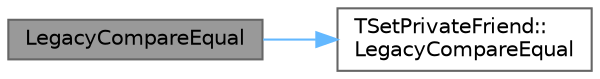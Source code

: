 digraph "LegacyCompareEqual"
{
 // INTERACTIVE_SVG=YES
 // LATEX_PDF_SIZE
  bgcolor="transparent";
  edge [fontname=Helvetica,fontsize=10,labelfontname=Helvetica,labelfontsize=10];
  node [fontname=Helvetica,fontsize=10,shape=box,height=0.2,width=0.4];
  rankdir="LR";
  Node1 [id="Node000001",label="LegacyCompareEqual",height=0.2,width=0.4,color="gray40", fillcolor="grey60", style="filled", fontcolor="black",tooltip=" "];
  Node1 -> Node2 [id="edge1_Node000001_Node000002",color="steelblue1",style="solid",tooltip=" "];
  Node2 [id="Node000002",label="TSetPrivateFriend::\lLegacyCompareEqual",height=0.2,width=0.4,color="grey40", fillcolor="white", style="filled",URL="$dd/dd5/structTSetPrivateFriend.html#ac248b69285fb4e9d26b09a12eb0f4b61",tooltip=" "];
}
